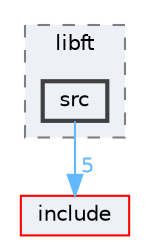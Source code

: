 digraph "/home/ssergiu/projects/cub3d/src/libft/src"
{
 // INTERACTIVE_SVG=YES
 // LATEX_PDF_SIZE
  bgcolor="transparent";
  edge [fontname=Helvetica,fontsize=10,labelfontname=Helvetica,labelfontsize=10];
  node [fontname=Helvetica,fontsize=10,shape=box,height=0.2,width=0.4];
  compound=true
  subgraph clusterdir_0875826b1a8f3435681a79fbc69263bd {
    graph [ bgcolor="#edf0f7", pencolor="grey50", label="libft", fontname=Helvetica,fontsize=10 style="filled,dashed", URL="dir_0875826b1a8f3435681a79fbc69263bd.html",tooltip=""]
  dir_a0b330c80258c6090935f2a043f3ba92 [label="src", fillcolor="#edf0f7", color="grey25", style="filled,bold", URL="dir_a0b330c80258c6090935f2a043f3ba92.html",tooltip=""];
  }
  dir_d44c64559bbebec7f509842c48db8b23 [label="include", fillcolor="#edf0f7", color="red", style="filled", URL="dir_d44c64559bbebec7f509842c48db8b23.html",tooltip=""];
  dir_a0b330c80258c6090935f2a043f3ba92->dir_d44c64559bbebec7f509842c48db8b23 [headlabel="5", labeldistance=1.5 headhref="dir_000004_000000.html" color="steelblue1" fontcolor="steelblue1"];
}
